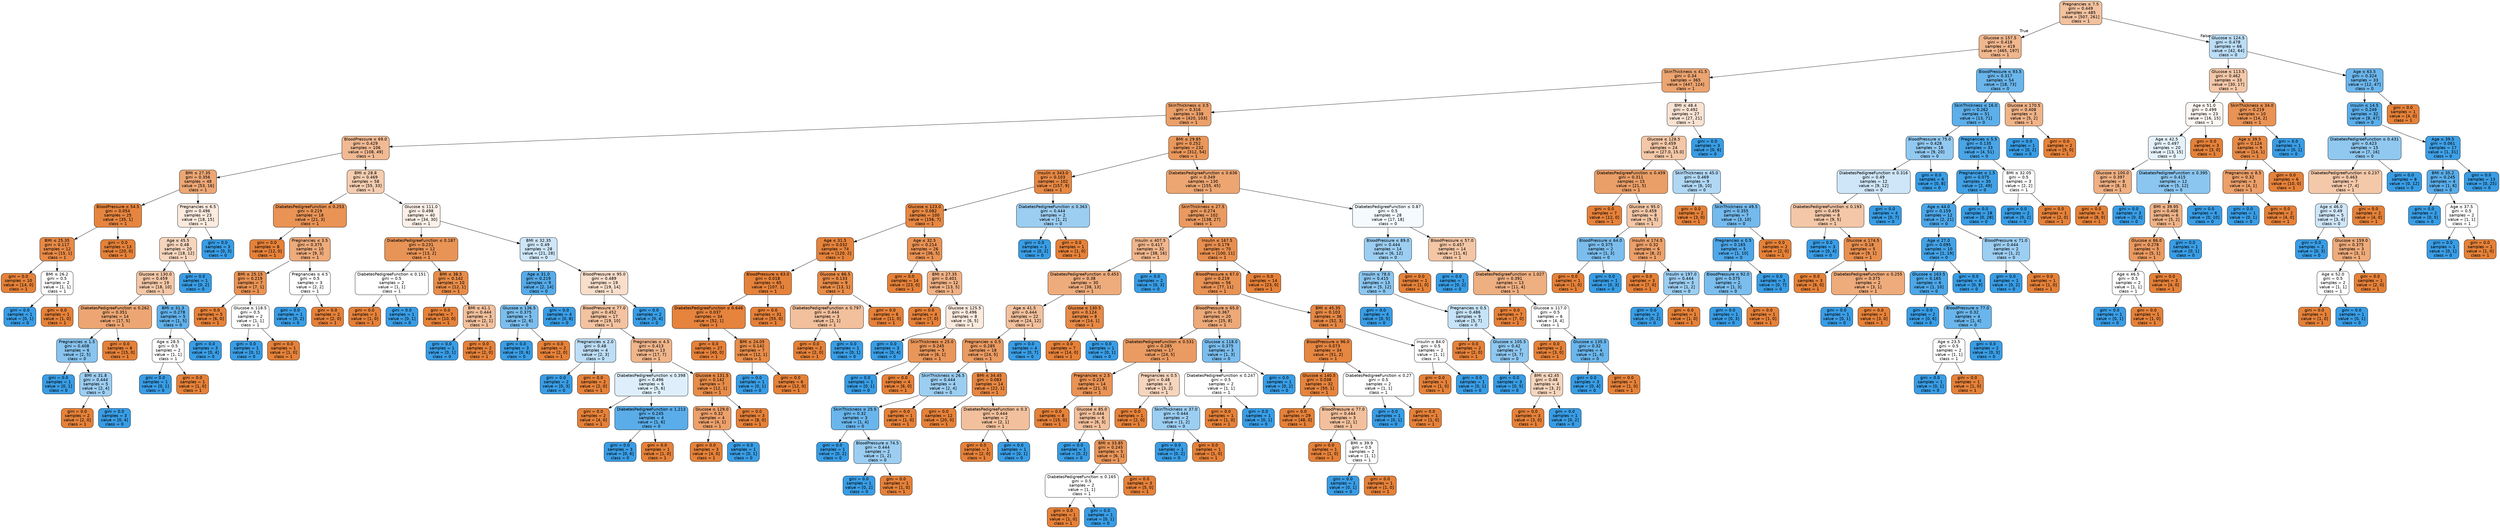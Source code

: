 digraph Tree {
node [shape=box, style="filled, rounded", color="black", fontname="helvetica"] ;
edge [fontname="helvetica"] ;
0 [label=<Pregnancies &le; 7.5<br/>gini = 0.449<br/>samples = 485<br/>value = [507, 261]<br/>class = 1>, fillcolor="#f2c29f"] ;
1 [label=<Glucose &le; 157.5<br/>gini = 0.418<br/>samples = 419<br/>value = [465, 197]<br/>class = 1>, fillcolor="#f0b68d"] ;
0 -> 1 [labeldistance=2.5, labelangle=45, headlabel="True"] ;
2 [label=<SkinThickness &le; 41.5<br/>gini = 0.34<br/>samples = 365<br/>value = [447, 124]<br/>class = 1>, fillcolor="#eca470"] ;
1 -> 2 ;
3 [label=<SkinThickness &le; 3.5<br/>gini = 0.316<br/>samples = 338<br/>value = [420, 103]<br/>class = 1>, fillcolor="#eba06a"] ;
2 -> 3 ;
4 [label=<BloodPressure &le; 69.0<br/>gini = 0.429<br/>samples = 106<br/>value = [108, 49]<br/>class = 1>, fillcolor="#f1ba93"] ;
3 -> 4 ;
5 [label=<BMI &le; 27.35<br/>gini = 0.356<br/>samples = 48<br/>value = [53, 16]<br/>class = 1>, fillcolor="#eda775"] ;
4 -> 5 ;
6 [label=<BloodPressure &le; 54.5<br/>gini = 0.054<br/>samples = 25<br/>value = [35, 1]<br/>class = 1>, fillcolor="#e6853f"] ;
5 -> 6 ;
7 [label=<BMI &le; 25.35<br/>gini = 0.117<br/>samples = 12<br/>value = [15, 1]<br/>class = 1>, fillcolor="#e78946"] ;
6 -> 7 ;
8 [label=<gini = 0.0<br/>samples = 10<br/>value = [14, 0]<br/>class = 1>, fillcolor="#e58139"] ;
7 -> 8 ;
9 [label=<BMI &le; 26.2<br/>gini = 0.5<br/>samples = 2<br/>value = [1, 1]<br/>class = 1>, fillcolor="#ffffff"] ;
7 -> 9 ;
10 [label=<gini = 0.0<br/>samples = 1<br/>value = [0, 1]<br/>class = 0>, fillcolor="#399de5"] ;
9 -> 10 ;
11 [label=<gini = 0.0<br/>samples = 1<br/>value = [1, 0]<br/>class = 1>, fillcolor="#e58139"] ;
9 -> 11 ;
12 [label=<gini = 0.0<br/>samples = 13<br/>value = [20, 0]<br/>class = 1>, fillcolor="#e58139"] ;
6 -> 12 ;
13 [label=<Pregnancies &le; 6.5<br/>gini = 0.496<br/>samples = 23<br/>value = [18, 15]<br/>class = 1>, fillcolor="#fbeade"] ;
5 -> 13 ;
14 [label=<Age &le; 45.5<br/>gini = 0.48<br/>samples = 20<br/>value = [18, 12]<br/>class = 1>, fillcolor="#f6d5bd"] ;
13 -> 14 ;
15 [label=<Glucose &le; 130.0<br/>gini = 0.459<br/>samples = 19<br/>value = [18, 10]<br/>class = 1>, fillcolor="#f3c7a7"] ;
14 -> 15 ;
16 [label=<DiabetesPedigreeFunction &le; 0.262<br/>gini = 0.351<br/>samples = 14<br/>value = [17, 5]<br/>class = 1>, fillcolor="#eda673"] ;
15 -> 16 ;
17 [label=<Pregnancies &le; 1.5<br/>gini = 0.408<br/>samples = 6<br/>value = [2, 5]<br/>class = 0>, fillcolor="#88c4ef"] ;
16 -> 17 ;
18 [label=<gini = 0.0<br/>samples = 1<br/>value = [0, 1]<br/>class = 0>, fillcolor="#399de5"] ;
17 -> 18 ;
19 [label=<BMI &le; 31.8<br/>gini = 0.444<br/>samples = 5<br/>value = [2, 4]<br/>class = 0>, fillcolor="#9ccef2"] ;
17 -> 19 ;
20 [label=<gini = 0.0<br/>samples = 2<br/>value = [2, 0]<br/>class = 1>, fillcolor="#e58139"] ;
19 -> 20 ;
21 [label=<gini = 0.0<br/>samples = 3<br/>value = [0, 4]<br/>class = 0>, fillcolor="#399de5"] ;
19 -> 21 ;
22 [label=<gini = 0.0<br/>samples = 8<br/>value = [15, 0]<br/>class = 1>, fillcolor="#e58139"] ;
16 -> 22 ;
23 [label=<BMI &le; 31.3<br/>gini = 0.278<br/>samples = 5<br/>value = [1, 5]<br/>class = 0>, fillcolor="#61b1ea"] ;
15 -> 23 ;
24 [label=<Age &le; 28.5<br/>gini = 0.5<br/>samples = 2<br/>value = [1, 1]<br/>class = 1>, fillcolor="#ffffff"] ;
23 -> 24 ;
25 [label=<gini = 0.0<br/>samples = 1<br/>value = [0, 1]<br/>class = 0>, fillcolor="#399de5"] ;
24 -> 25 ;
26 [label=<gini = 0.0<br/>samples = 1<br/>value = [1, 0]<br/>class = 1>, fillcolor="#e58139"] ;
24 -> 26 ;
27 [label=<gini = 0.0<br/>samples = 3<br/>value = [0, 4]<br/>class = 0>, fillcolor="#399de5"] ;
23 -> 27 ;
28 [label=<gini = 0.0<br/>samples = 1<br/>value = [0, 2]<br/>class = 0>, fillcolor="#399de5"] ;
14 -> 28 ;
29 [label=<gini = 0.0<br/>samples = 3<br/>value = [0, 3]<br/>class = 0>, fillcolor="#399de5"] ;
13 -> 29 ;
30 [label=<BMI &le; 28.8<br/>gini = 0.469<br/>samples = 58<br/>value = [55, 33]<br/>class = 1>, fillcolor="#f5cdb0"] ;
4 -> 30 ;
31 [label=<DiabetesPedigreeFunction &le; 0.253<br/>gini = 0.219<br/>samples = 18<br/>value = [21, 3]<br/>class = 1>, fillcolor="#e99355"] ;
30 -> 31 ;
32 [label=<gini = 0.0<br/>samples = 8<br/>value = [12, 0]<br/>class = 1>, fillcolor="#e58139"] ;
31 -> 32 ;
33 [label=<Pregnancies &le; 3.5<br/>gini = 0.375<br/>samples = 10<br/>value = [9, 3]<br/>class = 1>, fillcolor="#eeab7b"] ;
31 -> 33 ;
34 [label=<BMI &le; 25.15<br/>gini = 0.219<br/>samples = 7<br/>value = [7, 1]<br/>class = 1>, fillcolor="#e99355"] ;
33 -> 34 ;
35 [label=<gini = 0.0<br/>samples = 5<br/>value = [6, 0]<br/>class = 1>, fillcolor="#e58139"] ;
34 -> 35 ;
36 [label=<Glucose &le; 118.5<br/>gini = 0.5<br/>samples = 2<br/>value = [1, 1]<br/>class = 1>, fillcolor="#ffffff"] ;
34 -> 36 ;
37 [label=<gini = 0.0<br/>samples = 1<br/>value = [0, 1]<br/>class = 0>, fillcolor="#399de5"] ;
36 -> 37 ;
38 [label=<gini = 0.0<br/>samples = 1<br/>value = [1, 0]<br/>class = 1>, fillcolor="#e58139"] ;
36 -> 38 ;
39 [label=<Pregnancies &le; 4.5<br/>gini = 0.5<br/>samples = 3<br/>value = [2, 2]<br/>class = 1>, fillcolor="#ffffff"] ;
33 -> 39 ;
40 [label=<gini = 0.0<br/>samples = 1<br/>value = [0, 2]<br/>class = 0>, fillcolor="#399de5"] ;
39 -> 40 ;
41 [label=<gini = 0.0<br/>samples = 2<br/>value = [2, 0]<br/>class = 1>, fillcolor="#e58139"] ;
39 -> 41 ;
42 [label=<Glucose &le; 111.0<br/>gini = 0.498<br/>samples = 40<br/>value = [34, 30]<br/>class = 1>, fillcolor="#fcf0e8"] ;
30 -> 42 ;
43 [label=<DiabetesPedigreeFunction &le; 0.187<br/>gini = 0.231<br/>samples = 12<br/>value = [13, 2]<br/>class = 1>, fillcolor="#e99457"] ;
42 -> 43 ;
44 [label=<DiabetesPedigreeFunction &le; 0.151<br/>gini = 0.5<br/>samples = 2<br/>value = [1, 1]<br/>class = 1>, fillcolor="#ffffff"] ;
43 -> 44 ;
45 [label=<gini = 0.0<br/>samples = 1<br/>value = [1, 0]<br/>class = 1>, fillcolor="#e58139"] ;
44 -> 45 ;
46 [label=<gini = 0.0<br/>samples = 1<br/>value = [0, 1]<br/>class = 0>, fillcolor="#399de5"] ;
44 -> 46 ;
47 [label=<BMI &le; 38.5<br/>gini = 0.142<br/>samples = 10<br/>value = [12, 1]<br/>class = 1>, fillcolor="#e78c49"] ;
43 -> 47 ;
48 [label=<gini = 0.0<br/>samples = 7<br/>value = [10, 0]<br/>class = 1>, fillcolor="#e58139"] ;
47 -> 48 ;
49 [label=<BMI &le; 41.1<br/>gini = 0.444<br/>samples = 3<br/>value = [2, 1]<br/>class = 1>, fillcolor="#f2c09c"] ;
47 -> 49 ;
50 [label=<gini = 0.0<br/>samples = 1<br/>value = [0, 1]<br/>class = 0>, fillcolor="#399de5"] ;
49 -> 50 ;
51 [label=<gini = 0.0<br/>samples = 2<br/>value = [2, 0]<br/>class = 1>, fillcolor="#e58139"] ;
49 -> 51 ;
52 [label=<BMI &le; 32.35<br/>gini = 0.49<br/>samples = 28<br/>value = [21, 28]<br/>class = 0>, fillcolor="#cee6f8"] ;
42 -> 52 ;
53 [label=<Age &le; 31.0<br/>gini = 0.219<br/>samples = 9<br/>value = [2, 14]<br/>class = 0>, fillcolor="#55abe9"] ;
52 -> 53 ;
54 [label=<Glucose &le; 136.5<br/>gini = 0.375<br/>samples = 5<br/>value = [2, 6]<br/>class = 0>, fillcolor="#7bbeee"] ;
53 -> 54 ;
55 [label=<gini = 0.0<br/>samples = 3<br/>value = [0, 6]<br/>class = 0>, fillcolor="#399de5"] ;
54 -> 55 ;
56 [label=<gini = 0.0<br/>samples = 2<br/>value = [2, 0]<br/>class = 1>, fillcolor="#e58139"] ;
54 -> 56 ;
57 [label=<gini = 0.0<br/>samples = 4<br/>value = [0, 8]<br/>class = 0>, fillcolor="#399de5"] ;
53 -> 57 ;
58 [label=<BloodPressure &le; 95.0<br/>gini = 0.489<br/>samples = 19<br/>value = [19, 14]<br/>class = 1>, fillcolor="#f8decb"] ;
52 -> 58 ;
59 [label=<BloodPressure &le; 77.0<br/>gini = 0.452<br/>samples = 17<br/>value = [19, 10]<br/>class = 1>, fillcolor="#f3c3a1"] ;
58 -> 59 ;
60 [label=<Pregnancies &le; 2.0<br/>gini = 0.48<br/>samples = 4<br/>value = [2, 3]<br/>class = 0>, fillcolor="#bddef6"] ;
59 -> 60 ;
61 [label=<gini = 0.0<br/>samples = 2<br/>value = [0, 3]<br/>class = 0>, fillcolor="#399de5"] ;
60 -> 61 ;
62 [label=<gini = 0.0<br/>samples = 2<br/>value = [2, 0]<br/>class = 1>, fillcolor="#e58139"] ;
60 -> 62 ;
63 [label=<Pregnancies &le; 4.5<br/>gini = 0.413<br/>samples = 13<br/>value = [17, 7]<br/>class = 1>, fillcolor="#f0b58b"] ;
59 -> 63 ;
64 [label=<DiabetesPedigreeFunction &le; 0.398<br/>gini = 0.496<br/>samples = 6<br/>value = [5, 6]<br/>class = 0>, fillcolor="#deeffb"] ;
63 -> 64 ;
65 [label=<gini = 0.0<br/>samples = 2<br/>value = [4, 0]<br/>class = 1>, fillcolor="#e58139"] ;
64 -> 65 ;
66 [label=<DiabetesPedigreeFunction &le; 1.213<br/>gini = 0.245<br/>samples = 4<br/>value = [1, 6]<br/>class = 0>, fillcolor="#5aade9"] ;
64 -> 66 ;
67 [label=<gini = 0.0<br/>samples = 3<br/>value = [0, 6]<br/>class = 0>, fillcolor="#399de5"] ;
66 -> 67 ;
68 [label=<gini = 0.0<br/>samples = 1<br/>value = [1, 0]<br/>class = 1>, fillcolor="#e58139"] ;
66 -> 68 ;
69 [label=<Glucose &le; 131.5<br/>gini = 0.142<br/>samples = 7<br/>value = [12, 1]<br/>class = 1>, fillcolor="#e78c49"] ;
63 -> 69 ;
70 [label=<Glucose &le; 129.0<br/>gini = 0.32<br/>samples = 4<br/>value = [4, 1]<br/>class = 1>, fillcolor="#eca06a"] ;
69 -> 70 ;
71 [label=<gini = 0.0<br/>samples = 3<br/>value = [4, 0]<br/>class = 1>, fillcolor="#e58139"] ;
70 -> 71 ;
72 [label=<gini = 0.0<br/>samples = 1<br/>value = [0, 1]<br/>class = 0>, fillcolor="#399de5"] ;
70 -> 72 ;
73 [label=<gini = 0.0<br/>samples = 3<br/>value = [8, 0]<br/>class = 1>, fillcolor="#e58139"] ;
69 -> 73 ;
74 [label=<gini = 0.0<br/>samples = 2<br/>value = [0, 4]<br/>class = 0>, fillcolor="#399de5"] ;
58 -> 74 ;
75 [label=<BMI &le; 29.85<br/>gini = 0.252<br/>samples = 232<br/>value = [312, 54]<br/>class = 1>, fillcolor="#ea975b"] ;
3 -> 75 ;
76 [label=<Insulin &le; 343.0<br/>gini = 0.103<br/>samples = 102<br/>value = [157, 9]<br/>class = 1>, fillcolor="#e68844"] ;
75 -> 76 ;
77 [label=<Glucose &le; 123.0<br/>gini = 0.082<br/>samples = 100<br/>value = [156, 7]<br/>class = 1>, fillcolor="#e68742"] ;
76 -> 77 ;
78 [label=<Age &le; 31.5<br/>gini = 0.032<br/>samples = 74<br/>value = [120, 2]<br/>class = 1>, fillcolor="#e5833c"] ;
77 -> 78 ;
79 [label=<BloodPressure &le; 63.0<br/>gini = 0.018<br/>samples = 65<br/>value = [107, 1]<br/>class = 1>, fillcolor="#e5823b"] ;
78 -> 79 ;
80 [label=<DiabetesPedigreeFunction &le; 0.646<br/>gini = 0.037<br/>samples = 34<br/>value = [52, 1]<br/>class = 1>, fillcolor="#e6833d"] ;
79 -> 80 ;
81 [label=<gini = 0.0<br/>samples = 27<br/>value = [40, 0]<br/>class = 1>, fillcolor="#e58139"] ;
80 -> 81 ;
82 [label=<BMI &le; 24.05<br/>gini = 0.142<br/>samples = 7<br/>value = [12, 1]<br/>class = 1>, fillcolor="#e78c49"] ;
80 -> 82 ;
83 [label=<gini = 0.0<br/>samples = 1<br/>value = [0, 1]<br/>class = 0>, fillcolor="#399de5"] ;
82 -> 83 ;
84 [label=<gini = 0.0<br/>samples = 6<br/>value = [12, 0]<br/>class = 1>, fillcolor="#e58139"] ;
82 -> 84 ;
85 [label=<gini = 0.0<br/>samples = 31<br/>value = [55, 0]<br/>class = 1>, fillcolor="#e58139"] ;
79 -> 85 ;
86 [label=<Glucose &le; 86.5<br/>gini = 0.133<br/>samples = 9<br/>value = [13, 1]<br/>class = 1>, fillcolor="#e78b48"] ;
78 -> 86 ;
87 [label=<DiabetesPedigreeFunction &le; 0.797<br/>gini = 0.444<br/>samples = 3<br/>value = [2, 1]<br/>class = 1>, fillcolor="#f2c09c"] ;
86 -> 87 ;
88 [label=<gini = 0.0<br/>samples = 2<br/>value = [2, 0]<br/>class = 1>, fillcolor="#e58139"] ;
87 -> 88 ;
89 [label=<gini = 0.0<br/>samples = 1<br/>value = [0, 1]<br/>class = 0>, fillcolor="#399de5"] ;
87 -> 89 ;
90 [label=<gini = 0.0<br/>samples = 6<br/>value = [11, 0]<br/>class = 1>, fillcolor="#e58139"] ;
86 -> 90 ;
91 [label=<Age &le; 32.5<br/>gini = 0.214<br/>samples = 26<br/>value = [36, 5]<br/>class = 1>, fillcolor="#e99254"] ;
77 -> 91 ;
92 [label=<gini = 0.0<br/>samples = 14<br/>value = [23, 0]<br/>class = 1>, fillcolor="#e58139"] ;
91 -> 92 ;
93 [label=<BMI &le; 27.35<br/>gini = 0.401<br/>samples = 12<br/>value = [13, 5]<br/>class = 1>, fillcolor="#efb185"] ;
91 -> 93 ;
94 [label=<gini = 0.0<br/>samples = 4<br/>value = [7, 0]<br/>class = 1>, fillcolor="#e58139"] ;
93 -> 94 ;
95 [label=<Glucose &le; 125.5<br/>gini = 0.496<br/>samples = 8<br/>value = [6, 5]<br/>class = 1>, fillcolor="#fbeade"] ;
93 -> 95 ;
96 [label=<gini = 0.0<br/>samples = 3<br/>value = [0, 4]<br/>class = 0>, fillcolor="#399de5"] ;
95 -> 96 ;
97 [label=<SkinThickness &le; 25.0<br/>gini = 0.245<br/>samples = 5<br/>value = [6, 1]<br/>class = 1>, fillcolor="#e9965a"] ;
95 -> 97 ;
98 [label=<gini = 0.0<br/>samples = 1<br/>value = [0, 1]<br/>class = 0>, fillcolor="#399de5"] ;
97 -> 98 ;
99 [label=<gini = 0.0<br/>samples = 4<br/>value = [6, 0]<br/>class = 1>, fillcolor="#e58139"] ;
97 -> 99 ;
100 [label=<DiabetesPedigreeFunction &le; 0.363<br/>gini = 0.444<br/>samples = 2<br/>value = [1, 2]<br/>class = 0>, fillcolor="#9ccef2"] ;
76 -> 100 ;
101 [label=<gini = 0.0<br/>samples = 1<br/>value = [0, 2]<br/>class = 0>, fillcolor="#399de5"] ;
100 -> 101 ;
102 [label=<gini = 0.0<br/>samples = 1<br/>value = [1, 0]<br/>class = 1>, fillcolor="#e58139"] ;
100 -> 102 ;
103 [label=<DiabetesPedigreeFunction &le; 0.636<br/>gini = 0.349<br/>samples = 130<br/>value = [155, 45]<br/>class = 1>, fillcolor="#eda672"] ;
75 -> 103 ;
104 [label=<SkinThickness &le; 27.5<br/>gini = 0.274<br/>samples = 102<br/>value = [138, 27]<br/>class = 1>, fillcolor="#ea9a60"] ;
103 -> 104 ;
105 [label=<Insulin &le; 407.5<br/>gini = 0.417<br/>samples = 32<br/>value = [38, 16]<br/>class = 1>, fillcolor="#f0b68c"] ;
104 -> 105 ;
106 [label=<DiabetesPedigreeFunction &le; 0.453<br/>gini = 0.38<br/>samples = 30<br/>value = [38, 13]<br/>class = 1>, fillcolor="#eeac7d"] ;
105 -> 106 ;
107 [label=<Age &le; 41.5<br/>gini = 0.444<br/>samples = 22<br/>value = [24, 12]<br/>class = 1>, fillcolor="#f2c09c"] ;
106 -> 107 ;
108 [label=<Pregnancies &le; 0.5<br/>gini = 0.285<br/>samples = 18<br/>value = [24, 5]<br/>class = 1>, fillcolor="#ea9b62"] ;
107 -> 108 ;
109 [label=<SkinThickness &le; 26.5<br/>gini = 0.444<br/>samples = 4<br/>value = [2, 4]<br/>class = 0>, fillcolor="#9ccef2"] ;
108 -> 109 ;
110 [label=<SkinThickness &le; 25.5<br/>gini = 0.32<br/>samples = 3<br/>value = [1, 4]<br/>class = 0>, fillcolor="#6ab6ec"] ;
109 -> 110 ;
111 [label=<gini = 0.0<br/>samples = 1<br/>value = [0, 2]<br/>class = 0>, fillcolor="#399de5"] ;
110 -> 111 ;
112 [label=<BloodPressure &le; 74.5<br/>gini = 0.444<br/>samples = 2<br/>value = [1, 2]<br/>class = 0>, fillcolor="#9ccef2"] ;
110 -> 112 ;
113 [label=<gini = 0.0<br/>samples = 1<br/>value = [0, 2]<br/>class = 0>, fillcolor="#399de5"] ;
112 -> 113 ;
114 [label=<gini = 0.0<br/>samples = 1<br/>value = [1, 0]<br/>class = 1>, fillcolor="#e58139"] ;
112 -> 114 ;
115 [label=<gini = 0.0<br/>samples = 1<br/>value = [1, 0]<br/>class = 1>, fillcolor="#e58139"] ;
109 -> 115 ;
116 [label=<BMI &le; 34.45<br/>gini = 0.083<br/>samples = 14<br/>value = [22, 1]<br/>class = 1>, fillcolor="#e68742"] ;
108 -> 116 ;
117 [label=<gini = 0.0<br/>samples = 12<br/>value = [20, 0]<br/>class = 1>, fillcolor="#e58139"] ;
116 -> 117 ;
118 [label=<DiabetesPedigreeFunction &le; 0.3<br/>gini = 0.444<br/>samples = 2<br/>value = [2, 1]<br/>class = 1>, fillcolor="#f2c09c"] ;
116 -> 118 ;
119 [label=<gini = 0.0<br/>samples = 1<br/>value = [2, 0]<br/>class = 1>, fillcolor="#e58139"] ;
118 -> 119 ;
120 [label=<gini = 0.0<br/>samples = 1<br/>value = [0, 1]<br/>class = 0>, fillcolor="#399de5"] ;
118 -> 120 ;
121 [label=<gini = 0.0<br/>samples = 4<br/>value = [0, 7]<br/>class = 0>, fillcolor="#399de5"] ;
107 -> 121 ;
122 [label=<Glucose &le; 130.5<br/>gini = 0.124<br/>samples = 8<br/>value = [14, 1]<br/>class = 1>, fillcolor="#e78a47"] ;
106 -> 122 ;
123 [label=<gini = 0.0<br/>samples = 7<br/>value = [14, 0]<br/>class = 1>, fillcolor="#e58139"] ;
122 -> 123 ;
124 [label=<gini = 0.0<br/>samples = 1<br/>value = [0, 1]<br/>class = 0>, fillcolor="#399de5"] ;
122 -> 124 ;
125 [label=<gini = 0.0<br/>samples = 2<br/>value = [0, 3]<br/>class = 0>, fillcolor="#399de5"] ;
105 -> 125 ;
126 [label=<Insulin &le; 167.5<br/>gini = 0.179<br/>samples = 70<br/>value = [100, 11]<br/>class = 1>, fillcolor="#e88f4f"] ;
104 -> 126 ;
127 [label=<BloodPressure &le; 67.0<br/>gini = 0.219<br/>samples = 56<br/>value = [77, 11]<br/>class = 1>, fillcolor="#e99355"] ;
126 -> 127 ;
128 [label=<BloodPressure &le; 65.0<br/>gini = 0.367<br/>samples = 20<br/>value = [25, 8]<br/>class = 1>, fillcolor="#eda978"] ;
127 -> 128 ;
129 [label=<DiabetesPedigreeFunction &le; 0.531<br/>gini = 0.285<br/>samples = 17<br/>value = [24, 5]<br/>class = 1>, fillcolor="#ea9b62"] ;
128 -> 129 ;
130 [label=<Pregnancies &le; 2.5<br/>gini = 0.219<br/>samples = 14<br/>value = [21, 3]<br/>class = 1>, fillcolor="#e99355"] ;
129 -> 130 ;
131 [label=<gini = 0.0<br/>samples = 8<br/>value = [15, 0]<br/>class = 1>, fillcolor="#e58139"] ;
130 -> 131 ;
132 [label=<Glucose &le; 85.0<br/>gini = 0.444<br/>samples = 6<br/>value = [6, 3]<br/>class = 1>, fillcolor="#f2c09c"] ;
130 -> 132 ;
133 [label=<gini = 0.0<br/>samples = 1<br/>value = [0, 2]<br/>class = 0>, fillcolor="#399de5"] ;
132 -> 133 ;
134 [label=<BMI &le; 33.85<br/>gini = 0.245<br/>samples = 5<br/>value = [6, 1]<br/>class = 1>, fillcolor="#e9965a"] ;
132 -> 134 ;
135 [label=<DiabetesPedigreeFunction &le; 0.165<br/>gini = 0.5<br/>samples = 2<br/>value = [1, 1]<br/>class = 1>, fillcolor="#ffffff"] ;
134 -> 135 ;
136 [label=<gini = 0.0<br/>samples = 1<br/>value = [1, 0]<br/>class = 1>, fillcolor="#e58139"] ;
135 -> 136 ;
137 [label=<gini = 0.0<br/>samples = 1<br/>value = [0, 1]<br/>class = 0>, fillcolor="#399de5"] ;
135 -> 137 ;
138 [label=<gini = 0.0<br/>samples = 3<br/>value = [5, 0]<br/>class = 1>, fillcolor="#e58139"] ;
134 -> 138 ;
139 [label=<Pregnancies &le; 0.5<br/>gini = 0.48<br/>samples = 3<br/>value = [3, 2]<br/>class = 1>, fillcolor="#f6d5bd"] ;
129 -> 139 ;
140 [label=<gini = 0.0<br/>samples = 1<br/>value = [2, 0]<br/>class = 1>, fillcolor="#e58139"] ;
139 -> 140 ;
141 [label=<SkinThickness &le; 37.0<br/>gini = 0.444<br/>samples = 2<br/>value = [1, 2]<br/>class = 0>, fillcolor="#9ccef2"] ;
139 -> 141 ;
142 [label=<gini = 0.0<br/>samples = 1<br/>value = [0, 2]<br/>class = 0>, fillcolor="#399de5"] ;
141 -> 142 ;
143 [label=<gini = 0.0<br/>samples = 1<br/>value = [1, 0]<br/>class = 1>, fillcolor="#e58139"] ;
141 -> 143 ;
144 [label=<Glucose &le; 118.0<br/>gini = 0.375<br/>samples = 3<br/>value = [1, 3]<br/>class = 0>, fillcolor="#7bbeee"] ;
128 -> 144 ;
145 [label=<DiabetesPedigreeFunction &le; 0.247<br/>gini = 0.5<br/>samples = 2<br/>value = [1, 1]<br/>class = 1>, fillcolor="#ffffff"] ;
144 -> 145 ;
146 [label=<gini = 0.0<br/>samples = 1<br/>value = [1, 0]<br/>class = 1>, fillcolor="#e58139"] ;
145 -> 146 ;
147 [label=<gini = 0.0<br/>samples = 1<br/>value = [0, 1]<br/>class = 0>, fillcolor="#399de5"] ;
145 -> 147 ;
148 [label=<gini = 0.0<br/>samples = 1<br/>value = [0, 2]<br/>class = 0>, fillcolor="#399de5"] ;
144 -> 148 ;
149 [label=<BMI &le; 45.35<br/>gini = 0.103<br/>samples = 36<br/>value = [52, 3]<br/>class = 1>, fillcolor="#e68844"] ;
127 -> 149 ;
150 [label=<BloodPressure &le; 96.0<br/>gini = 0.073<br/>samples = 34<br/>value = [51, 2]<br/>class = 1>, fillcolor="#e68641"] ;
149 -> 150 ;
151 [label=<Glucose &le; 140.5<br/>gini = 0.038<br/>samples = 32<br/>value = [50, 1]<br/>class = 1>, fillcolor="#e6843d"] ;
150 -> 151 ;
152 [label=<gini = 0.0<br/>samples = 29<br/>value = [48, 0]<br/>class = 1>, fillcolor="#e58139"] ;
151 -> 152 ;
153 [label=<BloodPressure &le; 77.0<br/>gini = 0.444<br/>samples = 3<br/>value = [2, 1]<br/>class = 1>, fillcolor="#f2c09c"] ;
151 -> 153 ;
154 [label=<gini = 0.0<br/>samples = 1<br/>value = [1, 0]<br/>class = 1>, fillcolor="#e58139"] ;
153 -> 154 ;
155 [label=<BMI &le; 39.9<br/>gini = 0.5<br/>samples = 2<br/>value = [1, 1]<br/>class = 1>, fillcolor="#ffffff"] ;
153 -> 155 ;
156 [label=<gini = 0.0<br/>samples = 1<br/>value = [0, 1]<br/>class = 0>, fillcolor="#399de5"] ;
155 -> 156 ;
157 [label=<gini = 0.0<br/>samples = 1<br/>value = [1, 0]<br/>class = 1>, fillcolor="#e58139"] ;
155 -> 157 ;
158 [label=<DiabetesPedigreeFunction &le; 0.27<br/>gini = 0.5<br/>samples = 2<br/>value = [1, 1]<br/>class = 1>, fillcolor="#ffffff"] ;
150 -> 158 ;
159 [label=<gini = 0.0<br/>samples = 1<br/>value = [0, 1]<br/>class = 0>, fillcolor="#399de5"] ;
158 -> 159 ;
160 [label=<gini = 0.0<br/>samples = 1<br/>value = [1, 0]<br/>class = 1>, fillcolor="#e58139"] ;
158 -> 160 ;
161 [label=<Insulin &le; 84.0<br/>gini = 0.5<br/>samples = 2<br/>value = [1, 1]<br/>class = 1>, fillcolor="#ffffff"] ;
149 -> 161 ;
162 [label=<gini = 0.0<br/>samples = 1<br/>value = [1, 0]<br/>class = 1>, fillcolor="#e58139"] ;
161 -> 162 ;
163 [label=<gini = 0.0<br/>samples = 1<br/>value = [0, 1]<br/>class = 0>, fillcolor="#399de5"] ;
161 -> 163 ;
164 [label=<gini = 0.0<br/>samples = 14<br/>value = [23, 0]<br/>class = 1>, fillcolor="#e58139"] ;
126 -> 164 ;
165 [label=<DiabetesPedigreeFunction &le; 0.87<br/>gini = 0.5<br/>samples = 28<br/>value = [17, 18]<br/>class = 0>, fillcolor="#f4fafe"] ;
103 -> 165 ;
166 [label=<BloodPressure &le; 89.0<br/>gini = 0.444<br/>samples = 14<br/>value = [6, 12]<br/>class = 0>, fillcolor="#9ccef2"] ;
165 -> 166 ;
167 [label=<Insulin &le; 78.0<br/>gini = 0.415<br/>samples = 13<br/>value = [5, 12]<br/>class = 0>, fillcolor="#8bc6f0"] ;
166 -> 167 ;
168 [label=<gini = 0.0<br/>samples = 4<br/>value = [0, 5]<br/>class = 0>, fillcolor="#399de5"] ;
167 -> 168 ;
169 [label=<Pregnancies &le; 0.5<br/>gini = 0.486<br/>samples = 9<br/>value = [5, 7]<br/>class = 0>, fillcolor="#c6e3f8"] ;
167 -> 169 ;
170 [label=<gini = 0.0<br/>samples = 2<br/>value = [2, 0]<br/>class = 1>, fillcolor="#e58139"] ;
169 -> 170 ;
171 [label=<Glucose &le; 105.5<br/>gini = 0.42<br/>samples = 7<br/>value = [3, 7]<br/>class = 0>, fillcolor="#8ec7f0"] ;
169 -> 171 ;
172 [label=<gini = 0.0<br/>samples = 3<br/>value = [0, 5]<br/>class = 0>, fillcolor="#399de5"] ;
171 -> 172 ;
173 [label=<BMI &le; 42.45<br/>gini = 0.48<br/>samples = 4<br/>value = [3, 2]<br/>class = 1>, fillcolor="#f6d5bd"] ;
171 -> 173 ;
174 [label=<gini = 0.0<br/>samples = 3<br/>value = [3, 0]<br/>class = 1>, fillcolor="#e58139"] ;
173 -> 174 ;
175 [label=<gini = 0.0<br/>samples = 1<br/>value = [0, 2]<br/>class = 0>, fillcolor="#399de5"] ;
173 -> 175 ;
176 [label=<gini = 0.0<br/>samples = 1<br/>value = [1, 0]<br/>class = 1>, fillcolor="#e58139"] ;
166 -> 176 ;
177 [label=<BloodPressure &le; 57.0<br/>gini = 0.457<br/>samples = 14<br/>value = [11, 6]<br/>class = 1>, fillcolor="#f3c6a5"] ;
165 -> 177 ;
178 [label=<gini = 0.0<br/>samples = 1<br/>value = [0, 2]<br/>class = 0>, fillcolor="#399de5"] ;
177 -> 178 ;
179 [label=<DiabetesPedigreeFunction &le; 1.027<br/>gini = 0.391<br/>samples = 13<br/>value = [11, 4]<br/>class = 1>, fillcolor="#eeaf81"] ;
177 -> 179 ;
180 [label=<gini = 0.0<br/>samples = 7<br/>value = [7, 0]<br/>class = 1>, fillcolor="#e58139"] ;
179 -> 180 ;
181 [label=<Glucose &le; 117.0<br/>gini = 0.5<br/>samples = 6<br/>value = [4, 4]<br/>class = 1>, fillcolor="#ffffff"] ;
179 -> 181 ;
182 [label=<gini = 0.0<br/>samples = 2<br/>value = [3, 0]<br/>class = 1>, fillcolor="#e58139"] ;
181 -> 182 ;
183 [label=<Glucose &le; 135.5<br/>gini = 0.32<br/>samples = 4<br/>value = [1, 4]<br/>class = 0>, fillcolor="#6ab6ec"] ;
181 -> 183 ;
184 [label=<gini = 0.0<br/>samples = 3<br/>value = [0, 4]<br/>class = 0>, fillcolor="#399de5"] ;
183 -> 184 ;
185 [label=<gini = 0.0<br/>samples = 1<br/>value = [1, 0]<br/>class = 1>, fillcolor="#e58139"] ;
183 -> 185 ;
186 [label=<BMI &le; 48.4<br/>gini = 0.492<br/>samples = 27<br/>value = [27, 21]<br/>class = 1>, fillcolor="#f9e3d3"] ;
2 -> 186 ;
187 [label=<Glucose &le; 128.5<br/>gini = 0.459<br/>samples = 24<br/>value = [27.0, 15.0]<br/>class = 1>, fillcolor="#f3c7a7"] ;
186 -> 187 ;
188 [label=<DiabetesPedigreeFunction &le; 0.459<br/>gini = 0.311<br/>samples = 15<br/>value = [21, 5]<br/>class = 1>, fillcolor="#eb9f68"] ;
187 -> 188 ;
189 [label=<gini = 0.0<br/>samples = 7<br/>value = [12, 0]<br/>class = 1>, fillcolor="#e58139"] ;
188 -> 189 ;
190 [label=<Glucose &le; 95.0<br/>gini = 0.459<br/>samples = 8<br/>value = [9, 5]<br/>class = 1>, fillcolor="#f3c7a7"] ;
188 -> 190 ;
191 [label=<BloodPressure &le; 64.0<br/>gini = 0.375<br/>samples = 2<br/>value = [1, 3]<br/>class = 0>, fillcolor="#7bbeee"] ;
190 -> 191 ;
192 [label=<gini = 0.0<br/>samples = 1<br/>value = [1, 0]<br/>class = 1>, fillcolor="#e58139"] ;
191 -> 192 ;
193 [label=<gini = 0.0<br/>samples = 1<br/>value = [0, 3]<br/>class = 0>, fillcolor="#399de5"] ;
191 -> 193 ;
194 [label=<Insulin &le; 174.5<br/>gini = 0.32<br/>samples = 6<br/>value = [8, 2]<br/>class = 1>, fillcolor="#eca06a"] ;
190 -> 194 ;
195 [label=<gini = 0.0<br/>samples = 3<br/>value = [7, 0]<br/>class = 1>, fillcolor="#e58139"] ;
194 -> 195 ;
196 [label=<Insulin &le; 197.0<br/>gini = 0.444<br/>samples = 3<br/>value = [1, 2]<br/>class = 0>, fillcolor="#9ccef2"] ;
194 -> 196 ;
197 [label=<gini = 0.0<br/>samples = 2<br/>value = [0, 2]<br/>class = 0>, fillcolor="#399de5"] ;
196 -> 197 ;
198 [label=<gini = 0.0<br/>samples = 1<br/>value = [1, 0]<br/>class = 1>, fillcolor="#e58139"] ;
196 -> 198 ;
199 [label=<SkinThickness &le; 45.0<br/>gini = 0.469<br/>samples = 9<br/>value = [6, 10]<br/>class = 0>, fillcolor="#b0d8f5"] ;
187 -> 199 ;
200 [label=<gini = 0.0<br/>samples = 2<br/>value = [3, 0]<br/>class = 1>, fillcolor="#e58139"] ;
199 -> 200 ;
201 [label=<SkinThickness &le; 49.5<br/>gini = 0.355<br/>samples = 7<br/>value = [3, 10]<br/>class = 0>, fillcolor="#74baed"] ;
199 -> 201 ;
202 [label=<Pregnancies &le; 0.5<br/>gini = 0.165<br/>samples = 5<br/>value = [1, 10]<br/>class = 0>, fillcolor="#4da7e8"] ;
201 -> 202 ;
203 [label=<BloodPressure &le; 92.0<br/>gini = 0.375<br/>samples = 2<br/>value = [1, 3]<br/>class = 0>, fillcolor="#7bbeee"] ;
202 -> 203 ;
204 [label=<gini = 0.0<br/>samples = 1<br/>value = [0, 3]<br/>class = 0>, fillcolor="#399de5"] ;
203 -> 204 ;
205 [label=<gini = 0.0<br/>samples = 1<br/>value = [1, 0]<br/>class = 1>, fillcolor="#e58139"] ;
203 -> 205 ;
206 [label=<gini = 0.0<br/>samples = 3<br/>value = [0, 7]<br/>class = 0>, fillcolor="#399de5"] ;
202 -> 206 ;
207 [label=<gini = 0.0<br/>samples = 2<br/>value = [2, 0]<br/>class = 1>, fillcolor="#e58139"] ;
201 -> 207 ;
208 [label=<gini = 0.0<br/>samples = 3<br/>value = [0, 6]<br/>class = 0>, fillcolor="#399de5"] ;
186 -> 208 ;
209 [label=<BloodPressure &le; 93.5<br/>gini = 0.317<br/>samples = 54<br/>value = [18, 73]<br/>class = 0>, fillcolor="#6ab5eb"] ;
1 -> 209 ;
210 [label=<SkinThickness &le; 16.0<br/>gini = 0.262<br/>samples = 51<br/>value = [13, 71]<br/>class = 0>, fillcolor="#5dafea"] ;
209 -> 210 ;
211 [label=<BloodPressure &le; 75.0<br/>gini = 0.428<br/>samples = 18<br/>value = [9, 20]<br/>class = 0>, fillcolor="#92c9f1"] ;
210 -> 211 ;
212 [label=<DiabetesPedigreeFunction &le; 0.316<br/>gini = 0.49<br/>samples = 12<br/>value = [9, 12]<br/>class = 0>, fillcolor="#cee6f8"] ;
211 -> 212 ;
213 [label=<DiabetesPedigreeFunction &le; 0.193<br/>gini = 0.459<br/>samples = 8<br/>value = [9, 5]<br/>class = 1>, fillcolor="#f3c7a7"] ;
212 -> 213 ;
214 [label=<gini = 0.0<br/>samples = 3<br/>value = [0, 4]<br/>class = 0>, fillcolor="#399de5"] ;
213 -> 214 ;
215 [label=<Glucose &le; 174.5<br/>gini = 0.18<br/>samples = 5<br/>value = [9, 1]<br/>class = 1>, fillcolor="#e88f4f"] ;
213 -> 215 ;
216 [label=<gini = 0.0<br/>samples = 3<br/>value = [6, 0]<br/>class = 1>, fillcolor="#e58139"] ;
215 -> 216 ;
217 [label=<DiabetesPedigreeFunction &le; 0.255<br/>gini = 0.375<br/>samples = 2<br/>value = [3, 1]<br/>class = 1>, fillcolor="#eeab7b"] ;
215 -> 217 ;
218 [label=<gini = 0.0<br/>samples = 1<br/>value = [0, 1]<br/>class = 0>, fillcolor="#399de5"] ;
217 -> 218 ;
219 [label=<gini = 0.0<br/>samples = 1<br/>value = [3, 0]<br/>class = 1>, fillcolor="#e58139"] ;
217 -> 219 ;
220 [label=<gini = 0.0<br/>samples = 4<br/>value = [0, 7]<br/>class = 0>, fillcolor="#399de5"] ;
212 -> 220 ;
221 [label=<gini = 0.0<br/>samples = 6<br/>value = [0, 8]<br/>class = 0>, fillcolor="#399de5"] ;
211 -> 221 ;
222 [label=<Pregnancies &le; 5.5<br/>gini = 0.135<br/>samples = 33<br/>value = [4, 51]<br/>class = 0>, fillcolor="#49a5e7"] ;
210 -> 222 ;
223 [label=<Pregnancies &le; 1.5<br/>gini = 0.075<br/>samples = 30<br/>value = [2, 49]<br/>class = 0>, fillcolor="#41a1e6"] ;
222 -> 223 ;
224 [label=<Age &le; 44.0<br/>gini = 0.159<br/>samples = 12<br/>value = [2, 21]<br/>class = 0>, fillcolor="#4ca6e7"] ;
223 -> 224 ;
225 [label=<Age &le; 27.0<br/>gini = 0.095<br/>samples = 10<br/>value = [1, 19]<br/>class = 0>, fillcolor="#43a2e6"] ;
224 -> 225 ;
226 [label=<Glucose &le; 163.5<br/>gini = 0.165<br/>samples = 6<br/>value = [1, 10]<br/>class = 0>, fillcolor="#4da7e8"] ;
225 -> 226 ;
227 [label=<gini = 0.0<br/>samples = 2<br/>value = [0, 6]<br/>class = 0>, fillcolor="#399de5"] ;
226 -> 227 ;
228 [label=<BloodPressure &le; 77.0<br/>gini = 0.32<br/>samples = 4<br/>value = [1, 4]<br/>class = 0>, fillcolor="#6ab6ec"] ;
226 -> 228 ;
229 [label=<Age &le; 23.5<br/>gini = 0.5<br/>samples = 2<br/>value = [1, 1]<br/>class = 1>, fillcolor="#ffffff"] ;
228 -> 229 ;
230 [label=<gini = 0.0<br/>samples = 1<br/>value = [0, 1]<br/>class = 0>, fillcolor="#399de5"] ;
229 -> 230 ;
231 [label=<gini = 0.0<br/>samples = 1<br/>value = [1, 0]<br/>class = 1>, fillcolor="#e58139"] ;
229 -> 231 ;
232 [label=<gini = 0.0<br/>samples = 2<br/>value = [0, 3]<br/>class = 0>, fillcolor="#399de5"] ;
228 -> 232 ;
233 [label=<gini = 0.0<br/>samples = 4<br/>value = [0, 9]<br/>class = 0>, fillcolor="#399de5"] ;
225 -> 233 ;
234 [label=<BloodPressure &le; 71.0<br/>gini = 0.444<br/>samples = 2<br/>value = [1, 2]<br/>class = 0>, fillcolor="#9ccef2"] ;
224 -> 234 ;
235 [label=<gini = 0.0<br/>samples = 1<br/>value = [0, 2]<br/>class = 0>, fillcolor="#399de5"] ;
234 -> 235 ;
236 [label=<gini = 0.0<br/>samples = 1<br/>value = [1, 0]<br/>class = 1>, fillcolor="#e58139"] ;
234 -> 236 ;
237 [label=<gini = 0.0<br/>samples = 18<br/>value = [0, 28]<br/>class = 0>, fillcolor="#399de5"] ;
223 -> 237 ;
238 [label=<BMI &le; 32.05<br/>gini = 0.5<br/>samples = 3<br/>value = [2, 2]<br/>class = 1>, fillcolor="#ffffff"] ;
222 -> 238 ;
239 [label=<gini = 0.0<br/>samples = 2<br/>value = [0, 2]<br/>class = 0>, fillcolor="#399de5"] ;
238 -> 239 ;
240 [label=<gini = 0.0<br/>samples = 1<br/>value = [2, 0]<br/>class = 1>, fillcolor="#e58139"] ;
238 -> 240 ;
241 [label=<Glucose &le; 170.5<br/>gini = 0.408<br/>samples = 3<br/>value = [5, 2]<br/>class = 1>, fillcolor="#efb388"] ;
209 -> 241 ;
242 [label=<gini = 0.0<br/>samples = 1<br/>value = [0, 2]<br/>class = 0>, fillcolor="#399de5"] ;
241 -> 242 ;
243 [label=<gini = 0.0<br/>samples = 2<br/>value = [5, 0]<br/>class = 1>, fillcolor="#e58139"] ;
241 -> 243 ;
244 [label=<Glucose &le; 124.5<br/>gini = 0.478<br/>samples = 66<br/>value = [42, 64]<br/>class = 0>, fillcolor="#bbddf6"] ;
0 -> 244 [labeldistance=2.5, labelangle=-45, headlabel="False"] ;
245 [label=<Glucose &le; 113.5<br/>gini = 0.462<br/>samples = 33<br/>value = [30, 17]<br/>class = 1>, fillcolor="#f4c8a9"] ;
244 -> 245 ;
246 [label=<Age &le; 51.0<br/>gini = 0.499<br/>samples = 23<br/>value = [16, 15]<br/>class = 1>, fillcolor="#fdf7f3"] ;
245 -> 246 ;
247 [label=<Age &le; 42.5<br/>gini = 0.497<br/>samples = 20<br/>value = [13, 15]<br/>class = 0>, fillcolor="#e5f2fc"] ;
246 -> 247 ;
248 [label=<Glucose &le; 100.0<br/>gini = 0.397<br/>samples = 8<br/>value = [8, 3]<br/>class = 1>, fillcolor="#efb083"] ;
247 -> 248 ;
249 [label=<gini = 0.0<br/>samples = 5<br/>value = [8, 0]<br/>class = 1>, fillcolor="#e58139"] ;
248 -> 249 ;
250 [label=<gini = 0.0<br/>samples = 3<br/>value = [0, 3]<br/>class = 0>, fillcolor="#399de5"] ;
248 -> 250 ;
251 [label=<DiabetesPedigreeFunction &le; 0.395<br/>gini = 0.415<br/>samples = 12<br/>value = [5, 12]<br/>class = 0>, fillcolor="#8bc6f0"] ;
247 -> 251 ;
252 [label=<BMI &le; 39.95<br/>gini = 0.408<br/>samples = 6<br/>value = [5, 2]<br/>class = 1>, fillcolor="#efb388"] ;
251 -> 252 ;
253 [label=<Glucose &le; 86.0<br/>gini = 0.278<br/>samples = 5<br/>value = [5, 1]<br/>class = 1>, fillcolor="#ea9a61"] ;
252 -> 253 ;
254 [label=<Age &le; 46.5<br/>gini = 0.5<br/>samples = 2<br/>value = [1, 1]<br/>class = 1>, fillcolor="#ffffff"] ;
253 -> 254 ;
255 [label=<gini = 0.0<br/>samples = 1<br/>value = [0, 1]<br/>class = 0>, fillcolor="#399de5"] ;
254 -> 255 ;
256 [label=<gini = 0.0<br/>samples = 1<br/>value = [1, 0]<br/>class = 1>, fillcolor="#e58139"] ;
254 -> 256 ;
257 [label=<gini = 0.0<br/>samples = 3<br/>value = [4, 0]<br/>class = 1>, fillcolor="#e58139"] ;
253 -> 257 ;
258 [label=<gini = 0.0<br/>samples = 1<br/>value = [0, 1]<br/>class = 0>, fillcolor="#399de5"] ;
252 -> 258 ;
259 [label=<gini = 0.0<br/>samples = 6<br/>value = [0, 10]<br/>class = 0>, fillcolor="#399de5"] ;
251 -> 259 ;
260 [label=<gini = 0.0<br/>samples = 3<br/>value = [3, 0]<br/>class = 1>, fillcolor="#e58139"] ;
246 -> 260 ;
261 [label=<SkinThickness &le; 34.0<br/>gini = 0.219<br/>samples = 10<br/>value = [14, 2]<br/>class = 1>, fillcolor="#e99355"] ;
245 -> 261 ;
262 [label=<Age &le; 39.5<br/>gini = 0.124<br/>samples = 9<br/>value = [14, 1]<br/>class = 1>, fillcolor="#e78a47"] ;
261 -> 262 ;
263 [label=<Pregnancies &le; 8.5<br/>gini = 0.32<br/>samples = 3<br/>value = [4, 1]<br/>class = 1>, fillcolor="#eca06a"] ;
262 -> 263 ;
264 [label=<gini = 0.0<br/>samples = 1<br/>value = [0, 1]<br/>class = 0>, fillcolor="#399de5"] ;
263 -> 264 ;
265 [label=<gini = 0.0<br/>samples = 2<br/>value = [4, 0]<br/>class = 1>, fillcolor="#e58139"] ;
263 -> 265 ;
266 [label=<gini = 0.0<br/>samples = 6<br/>value = [10, 0]<br/>class = 1>, fillcolor="#e58139"] ;
262 -> 266 ;
267 [label=<gini = 0.0<br/>samples = 1<br/>value = [0, 1]<br/>class = 0>, fillcolor="#399de5"] ;
261 -> 267 ;
268 [label=<Age &le; 63.5<br/>gini = 0.324<br/>samples = 33<br/>value = [12, 47]<br/>class = 0>, fillcolor="#6cb6ec"] ;
244 -> 268 ;
269 [label=<Insulin &le; 14.5<br/>gini = 0.249<br/>samples = 32<br/>value = [8, 47]<br/>class = 0>, fillcolor="#5baee9"] ;
268 -> 269 ;
270 [label=<DiabetesPedigreeFunction &le; 0.431<br/>gini = 0.423<br/>samples = 15<br/>value = [7, 16]<br/>class = 0>, fillcolor="#90c8f0"] ;
269 -> 270 ;
271 [label=<DiabetesPedigreeFunction &le; 0.237<br/>gini = 0.463<br/>samples = 7<br/>value = [7, 4]<br/>class = 1>, fillcolor="#f4c9aa"] ;
270 -> 271 ;
272 [label=<Age &le; 46.0<br/>gini = 0.49<br/>samples = 5<br/>value = [3, 4]<br/>class = 0>, fillcolor="#cee6f8"] ;
271 -> 272 ;
273 [label=<gini = 0.0<br/>samples = 2<br/>value = [0, 3]<br/>class = 0>, fillcolor="#399de5"] ;
272 -> 273 ;
274 [label=<Glucose &le; 159.0<br/>gini = 0.375<br/>samples = 3<br/>value = [3, 1]<br/>class = 1>, fillcolor="#eeab7b"] ;
272 -> 274 ;
275 [label=<Age &le; 52.0<br/>gini = 0.5<br/>samples = 2<br/>value = [1, 1]<br/>class = 1>, fillcolor="#ffffff"] ;
274 -> 275 ;
276 [label=<gini = 0.0<br/>samples = 1<br/>value = [1, 0]<br/>class = 1>, fillcolor="#e58139"] ;
275 -> 276 ;
277 [label=<gini = 0.0<br/>samples = 1<br/>value = [0, 1]<br/>class = 0>, fillcolor="#399de5"] ;
275 -> 277 ;
278 [label=<gini = 0.0<br/>samples = 1<br/>value = [2, 0]<br/>class = 1>, fillcolor="#e58139"] ;
274 -> 278 ;
279 [label=<gini = 0.0<br/>samples = 2<br/>value = [4, 0]<br/>class = 1>, fillcolor="#e58139"] ;
271 -> 279 ;
280 [label=<gini = 0.0<br/>samples = 8<br/>value = [0, 12]<br/>class = 0>, fillcolor="#399de5"] ;
270 -> 280 ;
281 [label=<Age &le; 39.5<br/>gini = 0.061<br/>samples = 17<br/>value = [1, 31]<br/>class = 0>, fillcolor="#3fa0e6"] ;
269 -> 281 ;
282 [label=<BMI &le; 35.2<br/>gini = 0.245<br/>samples = 4<br/>value = [1, 6]<br/>class = 0>, fillcolor="#5aade9"] ;
281 -> 282 ;
283 [label=<gini = 0.0<br/>samples = 2<br/>value = [0, 5]<br/>class = 0>, fillcolor="#399de5"] ;
282 -> 283 ;
284 [label=<Age &le; 37.5<br/>gini = 0.5<br/>samples = 2<br/>value = [1, 1]<br/>class = 1>, fillcolor="#ffffff"] ;
282 -> 284 ;
285 [label=<gini = 0.0<br/>samples = 1<br/>value = [0, 1]<br/>class = 0>, fillcolor="#399de5"] ;
284 -> 285 ;
286 [label=<gini = 0.0<br/>samples = 1<br/>value = [1, 0]<br/>class = 1>, fillcolor="#e58139"] ;
284 -> 286 ;
287 [label=<gini = 0.0<br/>samples = 13<br/>value = [0, 25]<br/>class = 0>, fillcolor="#399de5"] ;
281 -> 287 ;
288 [label=<gini = 0.0<br/>samples = 1<br/>value = [4, 0]<br/>class = 1>, fillcolor="#e58139"] ;
268 -> 288 ;
}